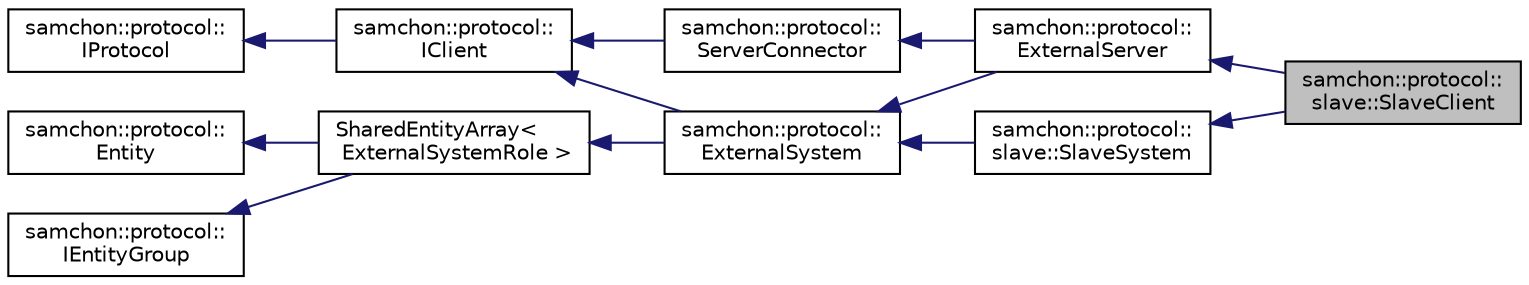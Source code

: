 digraph "samchon::protocol::slave::SlaveClient"
{
  edge [fontname="Helvetica",fontsize="10",labelfontname="Helvetica",labelfontsize="10"];
  node [fontname="Helvetica",fontsize="10",shape=record];
  rankdir="LR";
  Node1 [label="samchon::protocol::\lslave::SlaveClient",height=0.2,width=0.4,color="black", fillcolor="grey75", style="filled", fontcolor="black"];
  Node2 -> Node1 [dir="back",color="midnightblue",fontsize="10",style="solid",fontname="Helvetica"];
  Node2 [label="samchon::protocol::\lslave::SlaveSystem",height=0.2,width=0.4,color="black", fillcolor="white", style="filled",URL="$d1/d4a/classsamchon_1_1protocol_1_1slave_1_1SlaveSystem.html",tooltip="A slave system. "];
  Node3 -> Node2 [dir="back",color="midnightblue",fontsize="10",style="solid",fontname="Helvetica"];
  Node3 [label="samchon::protocol::\lExternalSystem",height=0.2,width=0.4,color="black", fillcolor="white", style="filled",URL="$df/d42/classsamchon_1_1protocol_1_1ExternalSystem.html",tooltip="A network driver for an external system. "];
  Node4 -> Node3 [dir="back",color="midnightblue",fontsize="10",style="solid",fontname="Helvetica"];
  Node4 [label="SharedEntityArray\<\l ExternalSystemRole \>",height=0.2,width=0.4,color="black", fillcolor="white", style="filled",URL="$d4/deb/classsamchon_1_1protocol_1_1EntityGroup.html",tooltip="An Entity and a container of children Entity objects. "];
  Node5 -> Node4 [dir="back",color="midnightblue",fontsize="10",style="solid",fontname="Helvetica"];
  Node5 [label="samchon::protocol::\lEntity",height=0.2,width=0.4,color="black", fillcolor="white", style="filled",URL="$d0/d3e/classsamchon_1_1protocol_1_1Entity.html",tooltip="An entity, a standard data class. "];
  Node6 -> Node4 [dir="back",color="midnightblue",fontsize="10",style="solid",fontname="Helvetica"];
  Node6 [label="samchon::protocol::\lIEntityGroup",height=0.2,width=0.4,color="black", fillcolor="white", style="filled",URL="$d9/d4c/classsamchon_1_1protocol_1_1IEntityGroup.html",tooltip="An iternface for entity group. "];
  Node7 -> Node3 [dir="back",color="midnightblue",fontsize="10",style="solid",fontname="Helvetica"];
  Node7 [label="samchon::protocol::\lIClient",height=0.2,width=0.4,color="black", fillcolor="white", style="filled",URL="$d3/dc8/classsamchon_1_1protocol_1_1IClient.html",tooltip="An interface for a client. "];
  Node8 -> Node7 [dir="back",color="midnightblue",fontsize="10",style="solid",fontname="Helvetica"];
  Node8 [label="samchon::protocol::\lIProtocol",height=0.2,width=0.4,color="black", fillcolor="white", style="filled",URL="$d4/dcf/classsamchon_1_1protocol_1_1IProtocol.html",tooltip="An interface of Invoke message chain. "];
  Node9 -> Node1 [dir="back",color="midnightblue",fontsize="10",style="solid",fontname="Helvetica"];
  Node9 [label="samchon::protocol::\lExternalServer",height=0.2,width=0.4,color="black", fillcolor="white", style="filled",URL="$df/d4a/classsamchon_1_1protocol_1_1ExternalServer.html",tooltip="A network driver for an external server. "];
  Node3 -> Node9 [dir="back",color="midnightblue",fontsize="10",style="solid",fontname="Helvetica"];
  Node10 -> Node9 [dir="back",color="midnightblue",fontsize="10",style="solid",fontname="Helvetica"];
  Node10 [label="samchon::protocol::\lServerConnector",height=0.2,width=0.4,color="black", fillcolor="white", style="filled",URL="$db/d72/classsamchon_1_1protocol_1_1ServerConnector.html",tooltip="A server connector for a physical client. "];
  Node7 -> Node10 [dir="back",color="midnightblue",fontsize="10",style="solid",fontname="Helvetica"];
}
